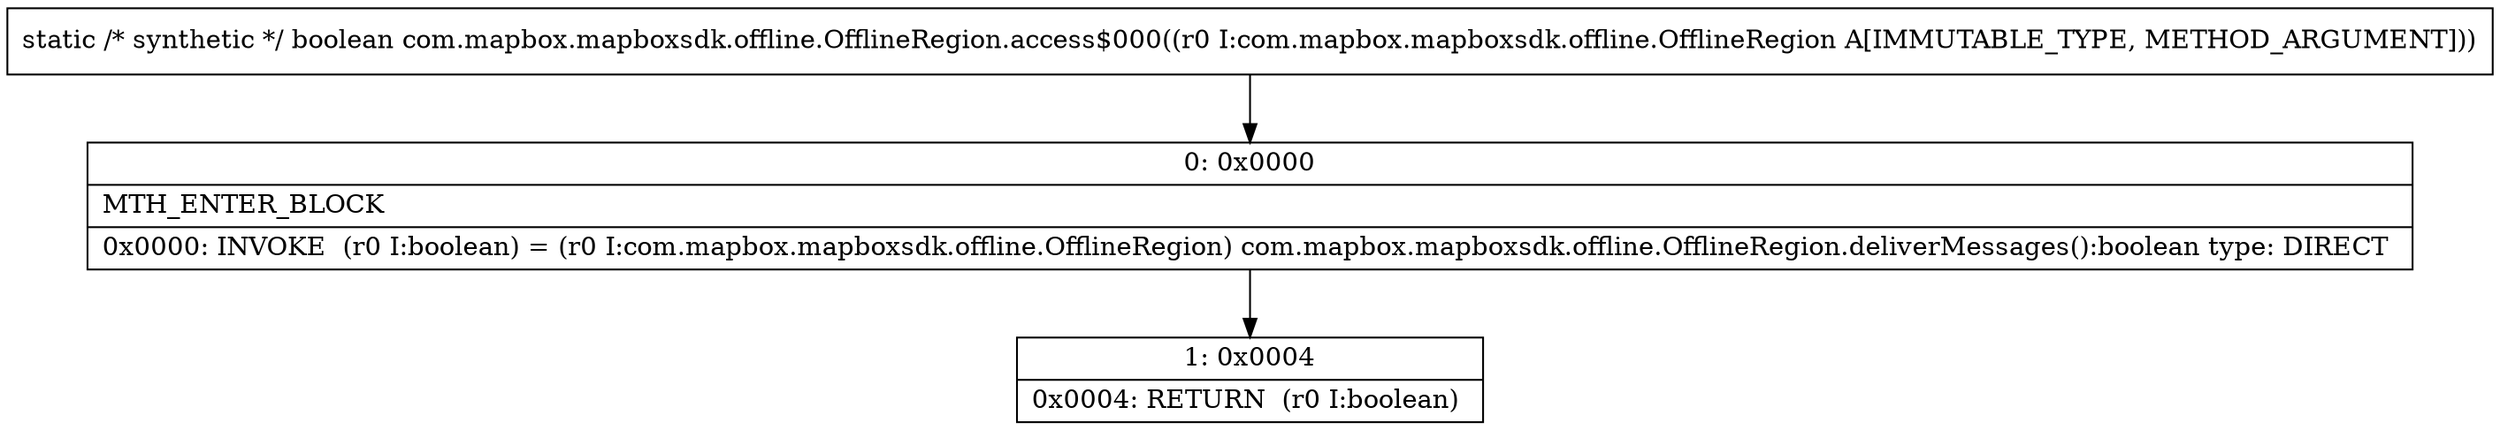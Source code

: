 digraph "CFG forcom.mapbox.mapboxsdk.offline.OfflineRegion.access$000(Lcom\/mapbox\/mapboxsdk\/offline\/OfflineRegion;)Z" {
Node_0 [shape=record,label="{0\:\ 0x0000|MTH_ENTER_BLOCK\l|0x0000: INVOKE  (r0 I:boolean) = (r0 I:com.mapbox.mapboxsdk.offline.OfflineRegion) com.mapbox.mapboxsdk.offline.OfflineRegion.deliverMessages():boolean type: DIRECT \l}"];
Node_1 [shape=record,label="{1\:\ 0x0004|0x0004: RETURN  (r0 I:boolean) \l}"];
MethodNode[shape=record,label="{static \/* synthetic *\/ boolean com.mapbox.mapboxsdk.offline.OfflineRegion.access$000((r0 I:com.mapbox.mapboxsdk.offline.OfflineRegion A[IMMUTABLE_TYPE, METHOD_ARGUMENT])) }"];
MethodNode -> Node_0;
Node_0 -> Node_1;
}

